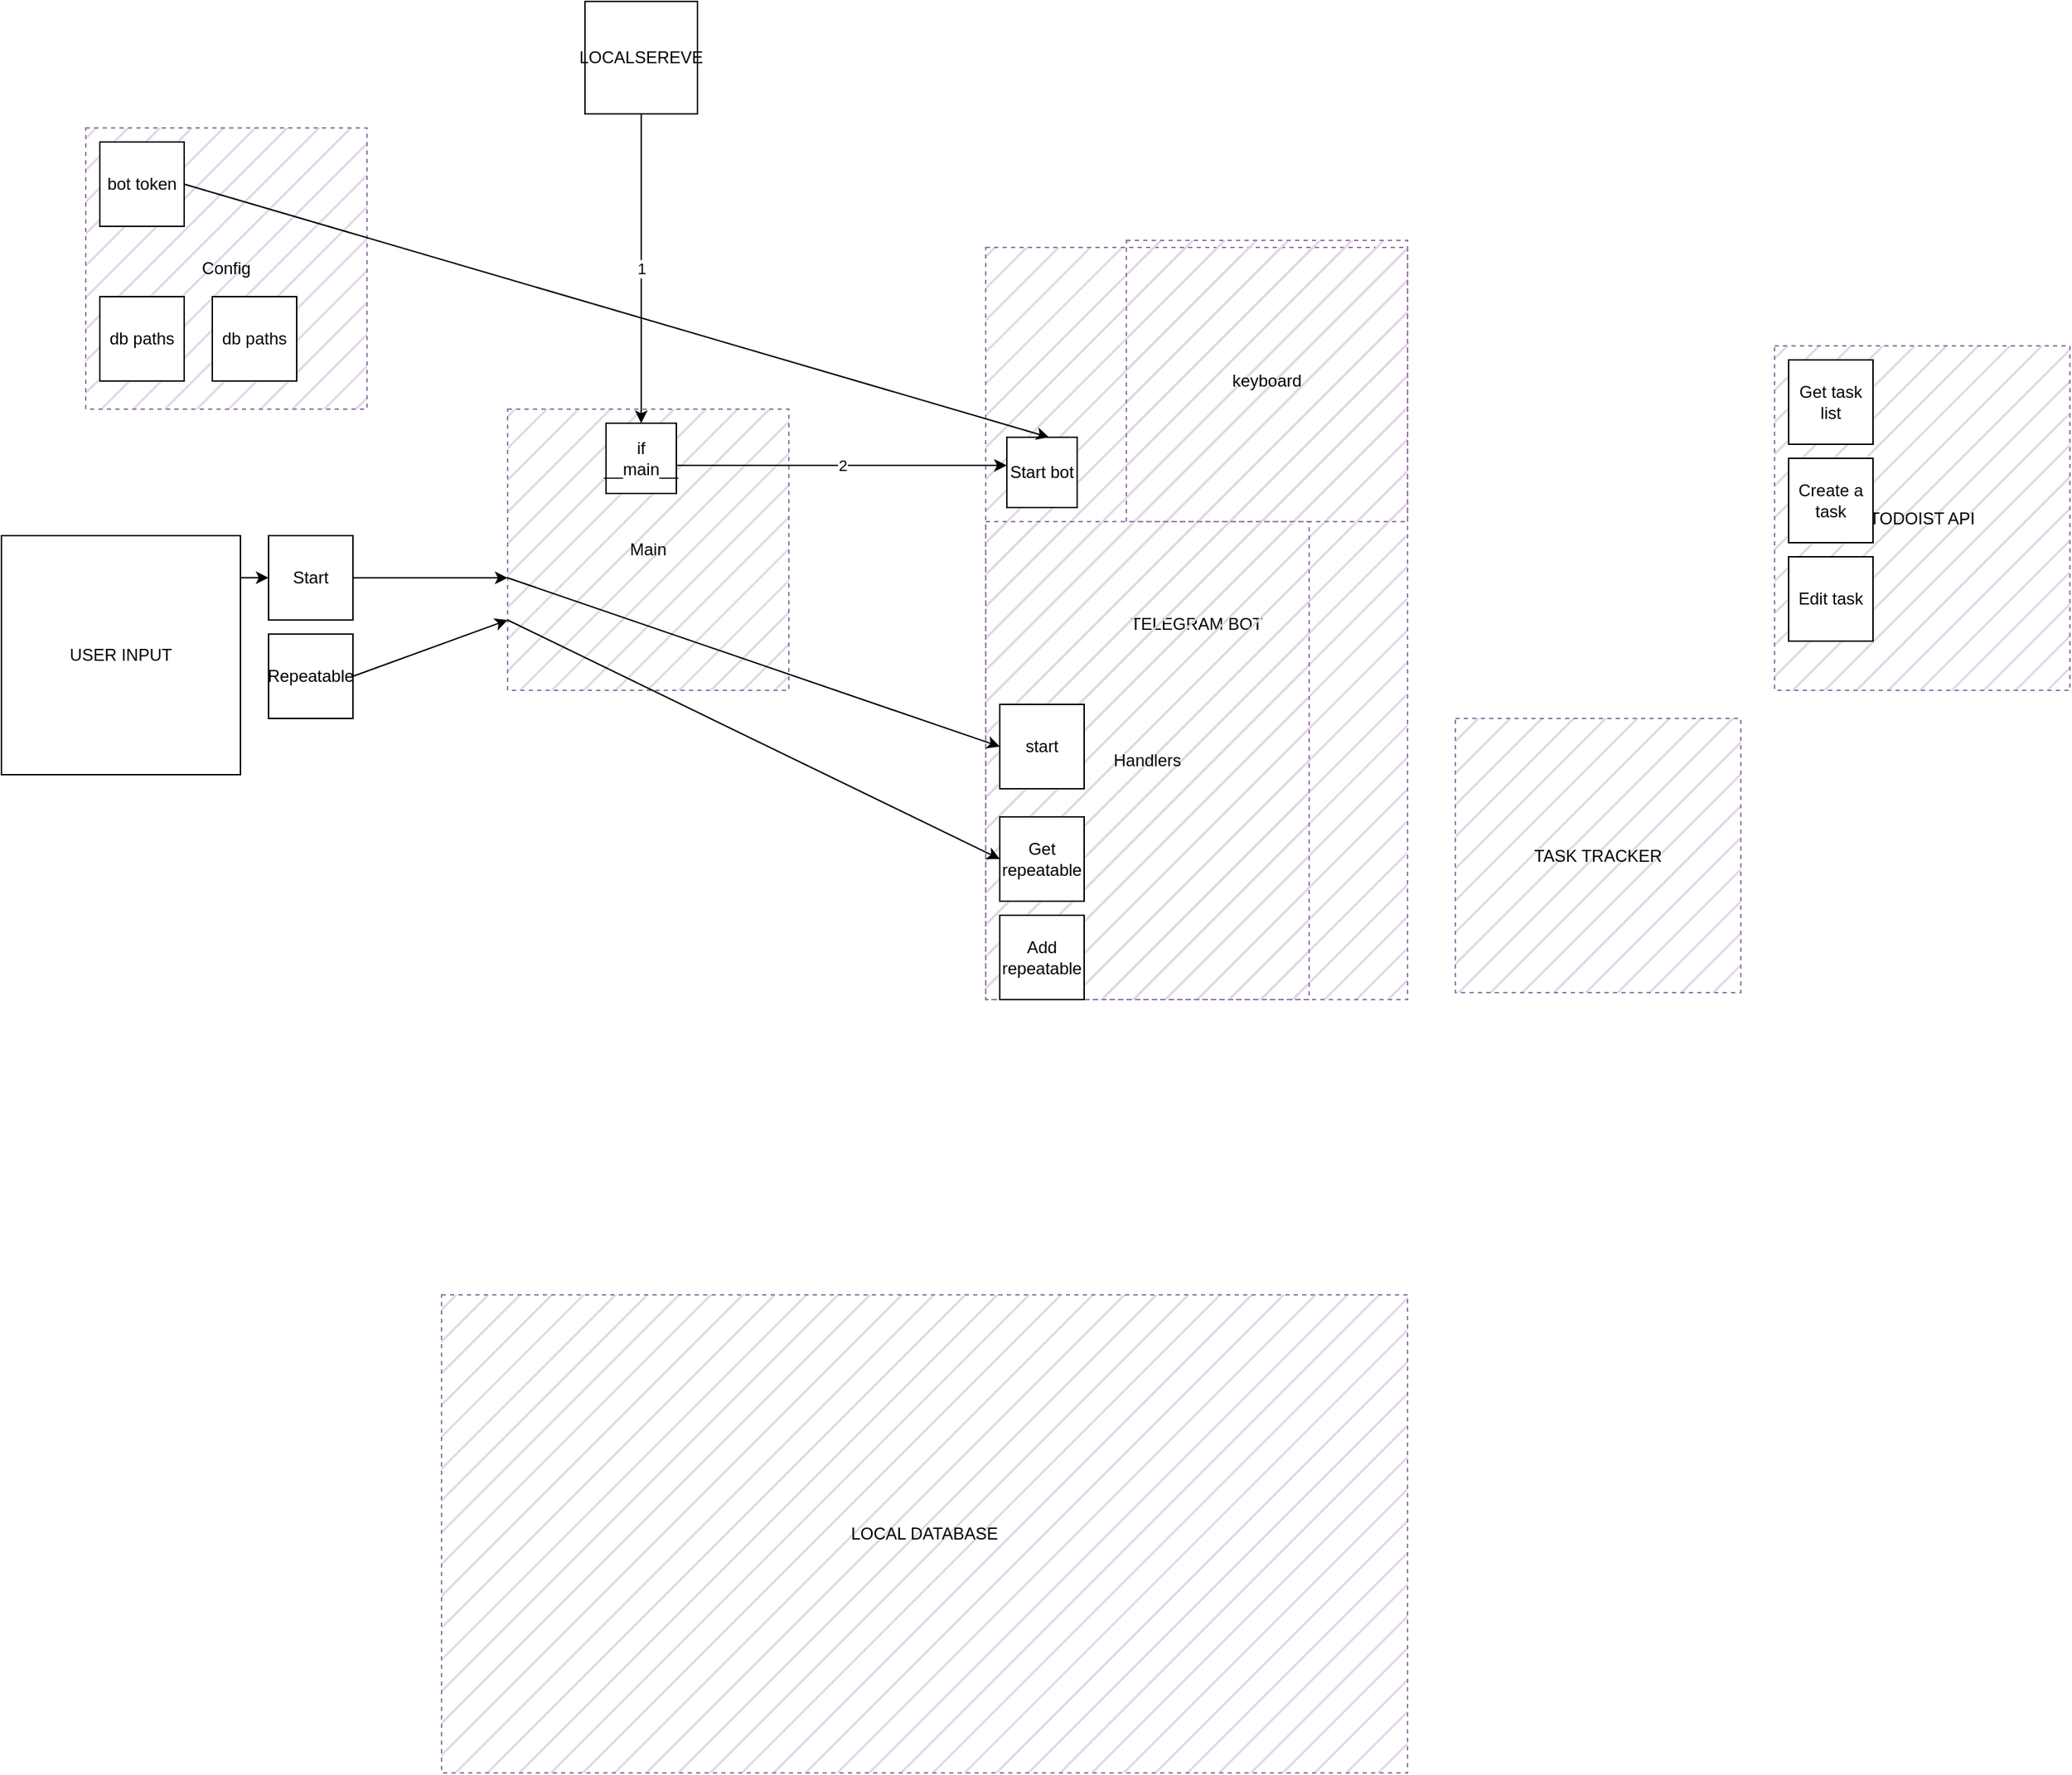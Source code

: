 <mxfile version="21.1.4" type="github">
  <diagram name="Страница 1" id="MH98Uv37snWehFN_H1vH">
    <mxGraphModel dx="2426" dy="2016" grid="1" gridSize="10" guides="1" tooltips="1" connect="1" arrows="1" fold="1" page="1" pageScale="1" pageWidth="827" pageHeight="1169" math="0" shadow="0">
      <root>
        <mxCell id="0" />
        <mxCell id="1" parent="0" />
        <mxCell id="c_qM3NEpWoDpYFZ589ft-7" value="TELEGRAM BOT" style="rounded=0;whiteSpace=wrap;html=1;fillColor=#e1d5e7;strokeColor=#9673a6;dashed=1;fillStyle=hatch;" vertex="1" parent="1">
          <mxGeometry x="470" y="-75" width="300" height="535" as="geometry" />
        </mxCell>
        <mxCell id="xRMDKhH54R9v3NnB78FU-3" value="USER INPUT" style="whiteSpace=wrap;html=1;aspect=fixed;" parent="1" vertex="1">
          <mxGeometry x="-230" y="130" width="170" height="170" as="geometry" />
        </mxCell>
        <mxCell id="MlcZ-D1uQSrvk4pade9B-3" value="Main" style="whiteSpace=wrap;html=1;aspect=fixed;fillColor=#e1d5e7;strokeColor=#9673a6;fillStyle=hatch;dashed=1;" parent="1" vertex="1">
          <mxGeometry x="130" y="40" width="200" height="200" as="geometry" />
        </mxCell>
        <mxCell id="MlcZ-D1uQSrvk4pade9B-7" value="Start" style="whiteSpace=wrap;html=1;aspect=fixed;" parent="1" vertex="1">
          <mxGeometry x="-40" y="130" width="60" height="60" as="geometry" />
        </mxCell>
        <mxCell id="MlcZ-D1uQSrvk4pade9B-9" value="" style="endArrow=classic;html=1;rounded=0;exitX=1;exitY=0.176;exitDx=0;exitDy=0;exitPerimeter=0;entryX=0;entryY=0.499;entryDx=0;entryDy=0;entryPerimeter=0;" parent="1" source="xRMDKhH54R9v3NnB78FU-3" target="MlcZ-D1uQSrvk4pade9B-7" edge="1">
          <mxGeometry width="50" height="50" relative="1" as="geometry">
            <mxPoint x="540" y="470" as="sourcePoint" />
            <mxPoint x="-10" y="160" as="targetPoint" />
          </mxGeometry>
        </mxCell>
        <mxCell id="MlcZ-D1uQSrvk4pade9B-10" value="" style="endArrow=classic;html=1;rounded=0;exitX=1;exitY=0.5;exitDx=0;exitDy=0;exitPerimeter=0;" parent="1" source="MlcZ-D1uQSrvk4pade9B-7" edge="1">
          <mxGeometry width="50" height="50" relative="1" as="geometry">
            <mxPoint x="-50" y="170" as="sourcePoint" />
            <mxPoint x="130" y="160" as="targetPoint" />
          </mxGeometry>
        </mxCell>
        <mxCell id="MlcZ-D1uQSrvk4pade9B-12" value="if __main__" style="whiteSpace=wrap;html=1;aspect=fixed;" parent="1" vertex="1">
          <mxGeometry x="200" y="50" width="50" height="50" as="geometry" />
        </mxCell>
        <mxCell id="MlcZ-D1uQSrvk4pade9B-22" value="" style="group" parent="1" vertex="1" connectable="0">
          <mxGeometry x="-170" y="-160" width="200" height="200" as="geometry" />
        </mxCell>
        <mxCell id="xRMDKhH54R9v3NnB78FU-4" value="Config" style="whiteSpace=wrap;html=1;aspect=fixed;fillColor=#e1d5e7;strokeColor=#9673a6;fillStyle=hatch;dashed=1;" parent="MlcZ-D1uQSrvk4pade9B-22" vertex="1">
          <mxGeometry width="200" height="200" as="geometry" />
        </mxCell>
        <mxCell id="MlcZ-D1uQSrvk4pade9B-5" value="bot token" style="whiteSpace=wrap;html=1;aspect=fixed;" parent="MlcZ-D1uQSrvk4pade9B-22" vertex="1">
          <mxGeometry x="10" y="10" width="60" height="60" as="geometry" />
        </mxCell>
        <mxCell id="MlcZ-D1uQSrvk4pade9B-16" value="db paths" style="whiteSpace=wrap;html=1;aspect=fixed;" parent="MlcZ-D1uQSrvk4pade9B-22" vertex="1">
          <mxGeometry x="90" y="120" width="60" height="60" as="geometry" />
        </mxCell>
        <mxCell id="MlcZ-D1uQSrvk4pade9B-21" value="db paths" style="whiteSpace=wrap;html=1;aspect=fixed;" parent="MlcZ-D1uQSrvk4pade9B-22" vertex="1">
          <mxGeometry x="10" y="120" width="60" height="60" as="geometry" />
        </mxCell>
        <mxCell id="MlcZ-D1uQSrvk4pade9B-23" value="LOCALSEREVE" style="whiteSpace=wrap;html=1;aspect=fixed;" parent="1" vertex="1">
          <mxGeometry x="185" y="-250" width="80" height="80" as="geometry" />
        </mxCell>
        <mxCell id="MlcZ-D1uQSrvk4pade9B-25" value="1" style="endArrow=classic;html=1;rounded=0;entryX=0.5;entryY=0;entryDx=0;entryDy=0;exitX=0.5;exitY=1;exitDx=0;exitDy=0;exitPerimeter=0;" parent="1" source="MlcZ-D1uQSrvk4pade9B-23" target="MlcZ-D1uQSrvk4pade9B-12" edge="1">
          <mxGeometry width="50" height="50" relative="1" as="geometry">
            <mxPoint x="240" y="-150" as="sourcePoint" />
            <mxPoint x="285" y="-10" as="targetPoint" />
          </mxGeometry>
        </mxCell>
        <mxCell id="MlcZ-D1uQSrvk4pade9B-27" value="Start bot" style="whiteSpace=wrap;html=1;aspect=fixed;" parent="1" vertex="1">
          <mxGeometry x="485" y="60" width="50" height="50" as="geometry" />
        </mxCell>
        <mxCell id="MlcZ-D1uQSrvk4pade9B-28" value="2" style="endArrow=classic;html=1;rounded=0;entryX=0;entryY=0.4;entryDx=0;entryDy=0;exitX=1;exitY=0.6;exitDx=0;exitDy=0;exitPerimeter=0;entryPerimeter=0;" parent="1" source="MlcZ-D1uQSrvk4pade9B-12" target="MlcZ-D1uQSrvk4pade9B-27" edge="1">
          <mxGeometry width="50" height="50" relative="1" as="geometry">
            <mxPoint x="235" y="-160" as="sourcePoint" />
            <mxPoint x="235" y="50" as="targetPoint" />
          </mxGeometry>
        </mxCell>
        <mxCell id="MlcZ-D1uQSrvk4pade9B-29" value="" style="endArrow=classic;html=1;rounded=0;exitX=1;exitY=0.5;exitDx=0;exitDy=0;exitPerimeter=0;entryX=0.6;entryY=0;entryDx=0;entryDy=0;entryPerimeter=0;" parent="1" source="MlcZ-D1uQSrvk4pade9B-5" target="MlcZ-D1uQSrvk4pade9B-27" edge="1">
          <mxGeometry width="50" height="50" relative="1" as="geometry">
            <mxPoint x="260" y="90" as="sourcePoint" />
            <mxPoint x="490" y="20" as="targetPoint" />
          </mxGeometry>
        </mxCell>
        <mxCell id="MlcZ-D1uQSrvk4pade9B-1" value="keyboard" style="whiteSpace=wrap;html=1;aspect=fixed;fillColor=#e1d5e7;strokeColor=#9673a6;fillStyle=hatch;dashed=1;" parent="1" vertex="1">
          <mxGeometry x="570" y="-80" width="200" height="200" as="geometry" />
        </mxCell>
        <mxCell id="MlcZ-D1uQSrvk4pade9B-30" value="Handlers" style="rounded=0;whiteSpace=wrap;html=1;fillColor=#e1d5e7;strokeColor=#9673a6;dashed=1;fillStyle=hatch;" parent="1" vertex="1">
          <mxGeometry x="470" y="120" width="230" height="340" as="geometry" />
        </mxCell>
        <mxCell id="MlcZ-D1uQSrvk4pade9B-31" value="LOCAL DATABASE" style="rounded=0;whiteSpace=wrap;html=1;fillColor=#e1d5e7;strokeColor=#9673a6;dashed=1;fillStyle=hatch;" parent="1" vertex="1">
          <mxGeometry x="83" y="670" width="687" height="340" as="geometry" />
        </mxCell>
        <mxCell id="MlcZ-D1uQSrvk4pade9B-8" value="start" style="whiteSpace=wrap;html=1;aspect=fixed;" parent="1" vertex="1">
          <mxGeometry x="480" y="250" width="60" height="60" as="geometry" />
        </mxCell>
        <mxCell id="c_qM3NEpWoDpYFZ589ft-1" value="" style="endArrow=classic;html=1;rounded=0;entryX=0;entryY=0.5;entryDx=0;entryDy=0;entryPerimeter=0;" edge="1" parent="1" target="MlcZ-D1uQSrvk4pade9B-8">
          <mxGeometry width="50" height="50" relative="1" as="geometry">
            <mxPoint x="130" y="160" as="sourcePoint" />
            <mxPoint x="140" y="170" as="targetPoint" />
          </mxGeometry>
        </mxCell>
        <mxCell id="c_qM3NEpWoDpYFZ589ft-2" value="Repeatable" style="whiteSpace=wrap;html=1;aspect=fixed;" vertex="1" parent="1">
          <mxGeometry x="-40" y="200" width="60" height="60" as="geometry" />
        </mxCell>
        <mxCell id="c_qM3NEpWoDpYFZ589ft-3" value="" style="endArrow=classic;html=1;rounded=0;exitX=1;exitY=0.5;exitDx=0;exitDy=0;exitPerimeter=0;entryX=0;entryY=0.75;entryDx=0;entryDy=0;entryPerimeter=0;" edge="1" parent="1" source="c_qM3NEpWoDpYFZ589ft-2" target="MlcZ-D1uQSrvk4pade9B-3">
          <mxGeometry width="50" height="50" relative="1" as="geometry">
            <mxPoint x="10" y="360" as="sourcePoint" />
            <mxPoint x="130" y="300" as="targetPoint" />
          </mxGeometry>
        </mxCell>
        <mxCell id="c_qM3NEpWoDpYFZ589ft-4" value="" style="endArrow=classic;html=1;rounded=0;entryX=0;entryY=0.5;entryDx=0;entryDy=0;entryPerimeter=0;" edge="1" parent="1" target="c_qM3NEpWoDpYFZ589ft-5">
          <mxGeometry width="50" height="50" relative="1" as="geometry">
            <mxPoint x="130" y="190" as="sourcePoint" />
            <mxPoint x="480" y="420" as="targetPoint" />
          </mxGeometry>
        </mxCell>
        <mxCell id="c_qM3NEpWoDpYFZ589ft-5" value="Get repeatable" style="whiteSpace=wrap;html=1;aspect=fixed;" vertex="1" parent="1">
          <mxGeometry x="480" y="330" width="60" height="60" as="geometry" />
        </mxCell>
        <mxCell id="c_qM3NEpWoDpYFZ589ft-6" value="Add repeatable" style="whiteSpace=wrap;html=1;aspect=fixed;" vertex="1" parent="1">
          <mxGeometry x="480" y="400" width="60" height="60" as="geometry" />
        </mxCell>
        <mxCell id="c_qM3NEpWoDpYFZ589ft-8" value="TODOIST API" style="rounded=0;whiteSpace=wrap;html=1;fillColor=#e1d5e7;strokeColor=#9673a6;dashed=1;fillStyle=hatch;" vertex="1" parent="1">
          <mxGeometry x="1031" y="-5" width="210" height="245" as="geometry" />
        </mxCell>
        <mxCell id="c_qM3NEpWoDpYFZ589ft-9" value="Get task list" style="whiteSpace=wrap;html=1;aspect=fixed;" vertex="1" parent="1">
          <mxGeometry x="1041" y="5" width="60" height="60" as="geometry" />
        </mxCell>
        <mxCell id="c_qM3NEpWoDpYFZ589ft-10" value="Create a task" style="whiteSpace=wrap;html=1;aspect=fixed;" vertex="1" parent="1">
          <mxGeometry x="1041" y="75" width="60" height="60" as="geometry" />
        </mxCell>
        <mxCell id="c_qM3NEpWoDpYFZ589ft-11" value="Edit task" style="whiteSpace=wrap;html=1;aspect=fixed;" vertex="1" parent="1">
          <mxGeometry x="1041" y="145" width="60" height="60" as="geometry" />
        </mxCell>
        <mxCell id="c_qM3NEpWoDpYFZ589ft-12" value="TASK TRACKER" style="rounded=0;whiteSpace=wrap;html=1;fillColor=#e1d5e7;strokeColor=#9673a6;dashed=1;fillStyle=hatch;" vertex="1" parent="1">
          <mxGeometry x="804" y="260" width="203" height="195" as="geometry" />
        </mxCell>
      </root>
    </mxGraphModel>
  </diagram>
</mxfile>

